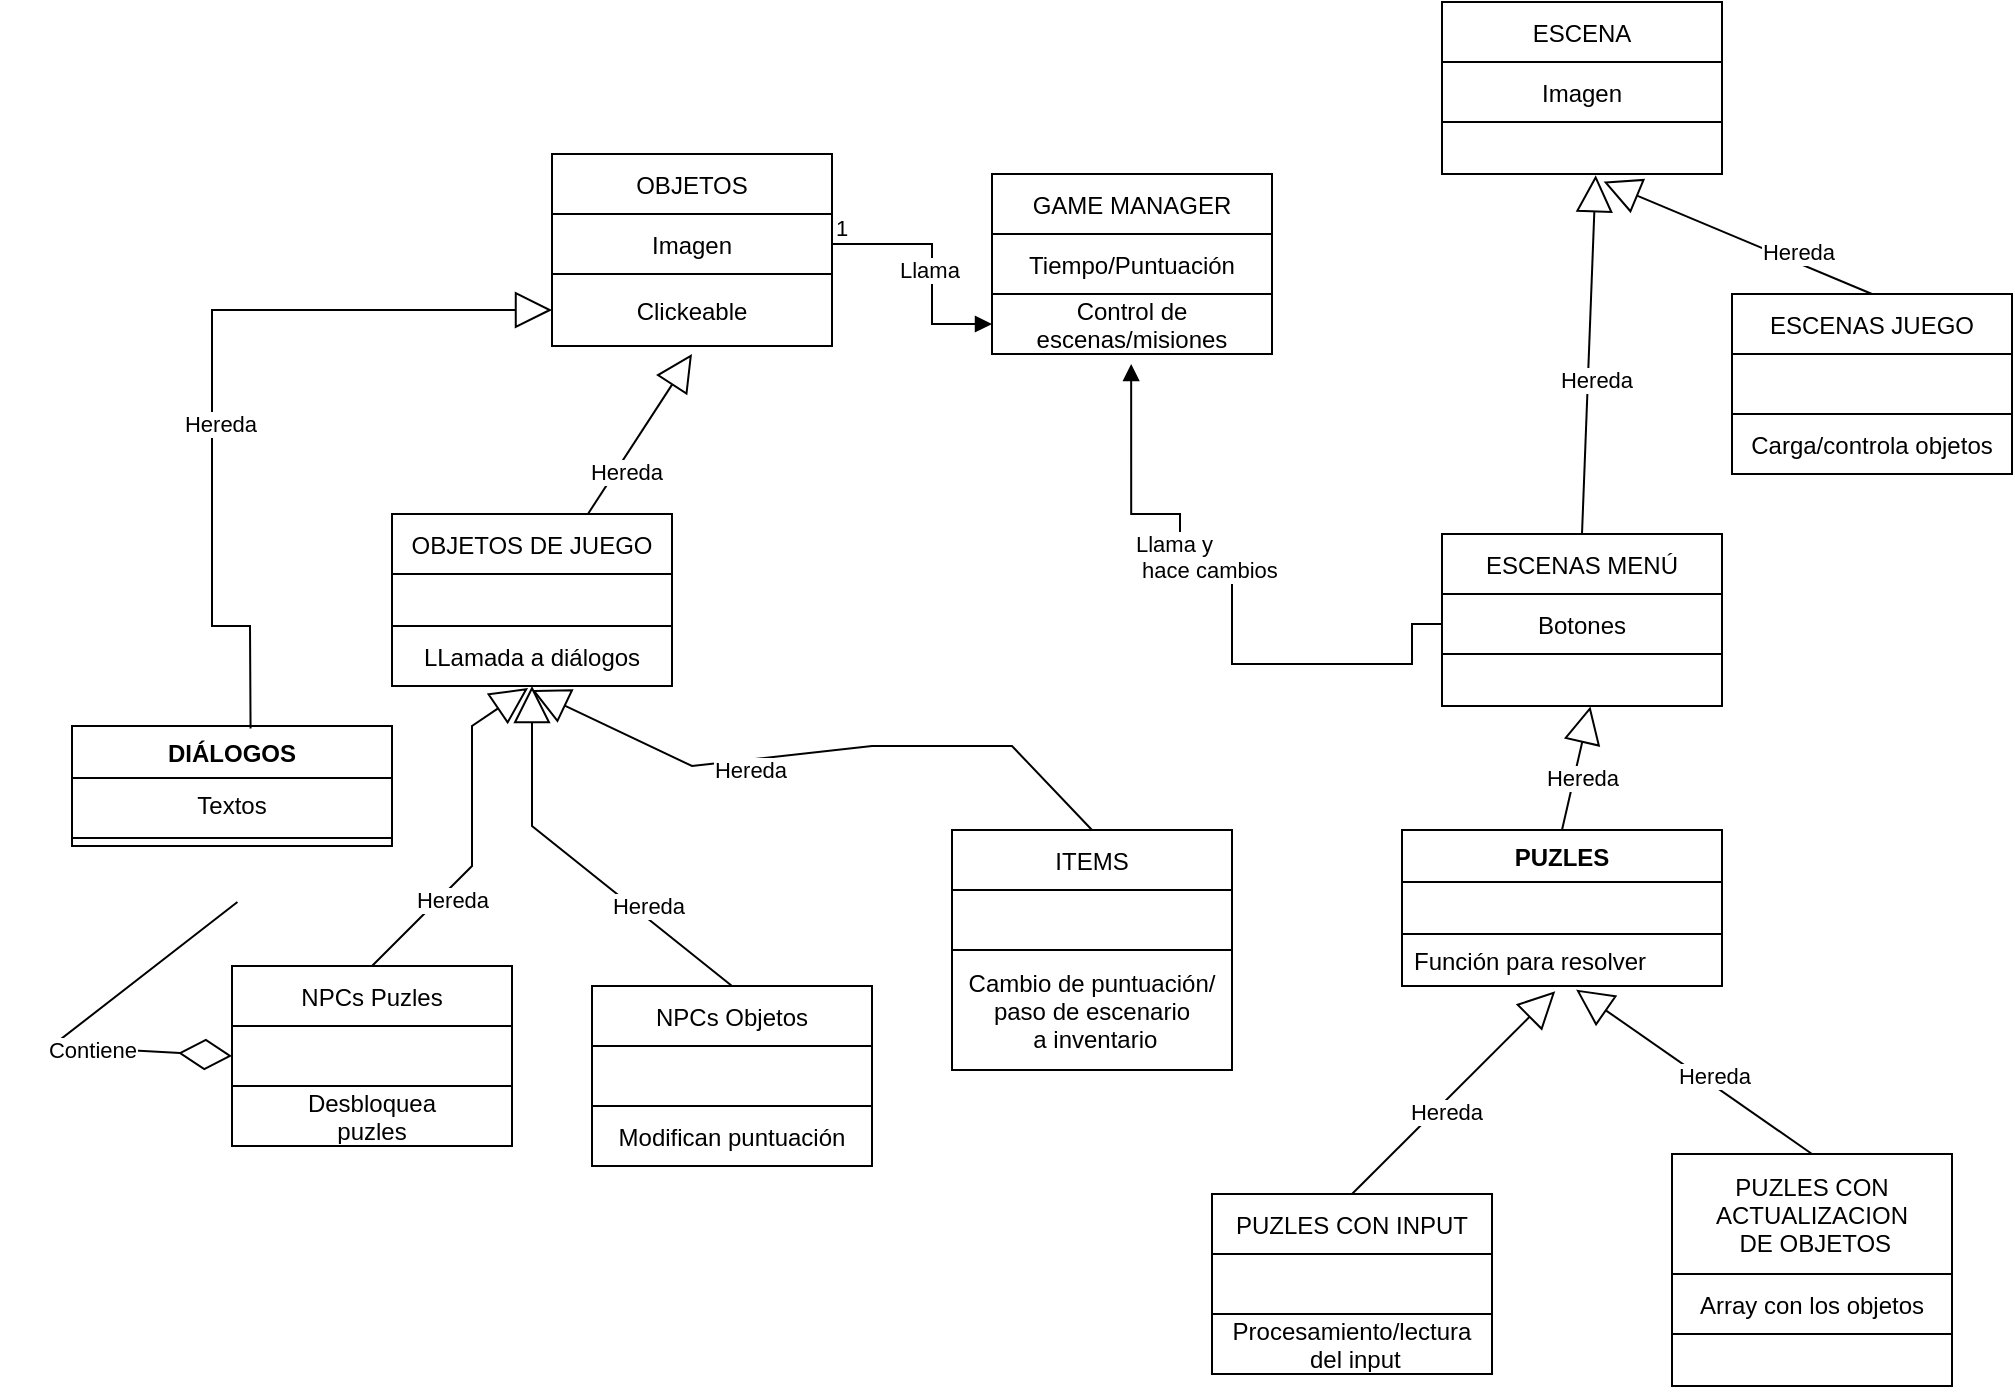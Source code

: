 <mxfile version="15.7.3" type="device"><diagram id="DGmw9K7GIaKPzrlbkwIC" name="Page-1"><mxGraphModel dx="1422" dy="794" grid="1" gridSize="10" guides="1" tooltips="1" connect="1" arrows="1" fold="1" page="1" pageScale="1" pageWidth="1600" pageHeight="900" math="0" shadow="0"><root><mxCell id="0"/><mxCell id="1" parent="0"/><mxCell id="qrfRz9lv0cAQo2jDePgL-1" value="OBJETOS" style="swimlane;fontStyle=0;childLayout=stackLayout;horizontal=1;startSize=30;horizontalStack=0;resizeParent=1;resizeParentMax=0;resizeLast=0;collapsible=1;marginBottom=0;" parent="1" vertex="1"><mxGeometry x="540" y="734" width="140" height="96" as="geometry"/></mxCell><mxCell id="qrfRz9lv0cAQo2jDePgL-3" value="Imagen" style="text;strokeColor=none;fillColor=none;align=center;verticalAlign=middle;spacingLeft=4;spacingRight=4;overflow=hidden;points=[[0,0.5],[1,0.5]];portConstraint=eastwest;rotatable=0;" parent="qrfRz9lv0cAQo2jDePgL-1" vertex="1"><mxGeometry y="30" width="140" height="30" as="geometry"/></mxCell><mxCell id="QToZWzW9HsHZbET4avzT-18" value="Clickeable" style="text;strokeColor=default;fillColor=none;align=center;verticalAlign=middle;spacingLeft=4;spacingRight=4;overflow=hidden;rotatable=0;points=[[0,0.5],[1,0.5]];portConstraint=eastwest;" parent="qrfRz9lv0cAQo2jDePgL-1" vertex="1"><mxGeometry y="60" width="140" height="36" as="geometry"/></mxCell><mxCell id="qrfRz9lv0cAQo2jDePgL-4" value="NPCs Puzles" style="swimlane;fontStyle=0;childLayout=stackLayout;horizontal=1;startSize=30;horizontalStack=0;resizeParent=1;resizeParentMax=0;resizeLast=0;collapsible=1;marginBottom=0;" parent="1" vertex="1"><mxGeometry x="380" y="1140" width="140" height="90" as="geometry"><mxRectangle y="1120" width="60" height="30" as="alternateBounds"/></mxGeometry></mxCell><mxCell id="qrfRz9lv0cAQo2jDePgL-6" value="  " style="text;strokeColor=default;fillColor=none;align=center;verticalAlign=middle;spacingLeft=4;spacingRight=4;overflow=hidden;points=[[0,0.5],[1,0.5]];portConstraint=eastwest;rotatable=0;" parent="qrfRz9lv0cAQo2jDePgL-4" vertex="1"><mxGeometry y="30" width="140" height="30" as="geometry"/></mxCell><mxCell id="qrfRz9lv0cAQo2jDePgL-7" value="Desbloquea &#10;puzles" style="text;strokeColor=none;fillColor=none;align=center;verticalAlign=middle;spacingLeft=4;spacingRight=4;overflow=hidden;points=[[0,0.5],[1,0.5]];portConstraint=eastwest;rotatable=0;" parent="qrfRz9lv0cAQo2jDePgL-4" vertex="1"><mxGeometry y="60" width="140" height="30" as="geometry"/></mxCell><mxCell id="qrfRz9lv0cAQo2jDePgL-8" value="ITEMS" style="swimlane;fontStyle=0;childLayout=stackLayout;horizontal=1;startSize=30;horizontalStack=0;resizeParent=1;resizeParentMax=0;resizeLast=0;collapsible=1;marginBottom=0;" parent="1" vertex="1"><mxGeometry x="740" y="1072" width="140" height="120" as="geometry"/></mxCell><mxCell id="qrfRz9lv0cAQo2jDePgL-9" value="  " style="text;strokeColor=default;fillColor=none;align=center;verticalAlign=middle;spacingLeft=4;spacingRight=4;overflow=hidden;points=[[0,0.5],[1,0.5]];portConstraint=eastwest;rotatable=0;" parent="qrfRz9lv0cAQo2jDePgL-8" vertex="1"><mxGeometry y="30" width="140" height="30" as="geometry"/></mxCell><mxCell id="qrfRz9lv0cAQo2jDePgL-10" value="Cambio de puntuación/&#10;paso de escenario&#10; a inventario" style="text;strokeColor=none;fillColor=none;align=center;verticalAlign=middle;spacingLeft=4;spacingRight=4;overflow=hidden;points=[[0,0.5],[1,0.5]];portConstraint=eastwest;rotatable=0;" parent="qrfRz9lv0cAQo2jDePgL-8" vertex="1"><mxGeometry y="60" width="140" height="60" as="geometry"/></mxCell><mxCell id="qrfRz9lv0cAQo2jDePgL-12" value="GAME MANAGER" style="swimlane;fontStyle=0;childLayout=stackLayout;horizontal=1;startSize=30;horizontalStack=0;resizeParent=1;resizeParentMax=0;resizeLast=0;collapsible=1;marginBottom=0;" parent="1" vertex="1"><mxGeometry x="760" y="744" width="140" height="90" as="geometry"><mxRectangle x="540" y="20" width="130" height="30" as="alternateBounds"/></mxGeometry></mxCell><mxCell id="qrfRz9lv0cAQo2jDePgL-15" value="Tiempo/Puntuación" style="text;strokeColor=none;fillColor=none;align=center;verticalAlign=middle;spacingLeft=4;spacingRight=4;overflow=hidden;points=[[0,0.5],[1,0.5]];portConstraint=eastwest;rotatable=0;" parent="qrfRz9lv0cAQo2jDePgL-12" vertex="1"><mxGeometry y="30" width="140" height="30" as="geometry"/></mxCell><mxCell id="qrfRz9lv0cAQo2jDePgL-13" value="Control de&#10;escenas/misiones" style="text;strokeColor=default;fillColor=none;align=center;verticalAlign=middle;spacingLeft=4;spacingRight=4;overflow=hidden;points=[[0,0.5],[1,0.5]];portConstraint=eastwest;rotatable=0;" parent="qrfRz9lv0cAQo2jDePgL-12" vertex="1"><mxGeometry y="60" width="140" height="30" as="geometry"/></mxCell><mxCell id="qrfRz9lv0cAQo2jDePgL-16" value="ESCENA" style="swimlane;fontStyle=0;childLayout=stackLayout;horizontal=1;startSize=30;horizontalStack=0;resizeParent=1;resizeParentMax=0;resizeLast=0;collapsible=1;marginBottom=0;" parent="1" vertex="1"><mxGeometry x="985" y="658" width="140" height="86" as="geometry"/></mxCell><mxCell id="qrfRz9lv0cAQo2jDePgL-17" value="Imagen" style="text;strokeColor=none;fillColor=none;align=center;verticalAlign=middle;spacingLeft=4;spacingRight=4;overflow=hidden;points=[[0,0.5],[1,0.5]];portConstraint=eastwest;rotatable=0;" parent="qrfRz9lv0cAQo2jDePgL-16" vertex="1"><mxGeometry y="30" width="140" height="30" as="geometry"/></mxCell><mxCell id="QToZWzW9HsHZbET4avzT-53" value="  " style="text;strokeColor=default;fillColor=none;align=left;verticalAlign=top;spacingLeft=4;spacingRight=4;overflow=hidden;rotatable=0;points=[[0,0.5],[1,0.5]];portConstraint=eastwest;" parent="qrfRz9lv0cAQo2jDePgL-16" vertex="1"><mxGeometry y="60" width="140" height="26" as="geometry"/></mxCell><mxCell id="qrfRz9lv0cAQo2jDePgL-19" value="ESCENAS MENÚ" style="swimlane;fontStyle=0;childLayout=stackLayout;horizontal=1;startSize=30;horizontalStack=0;resizeParent=1;resizeParentMax=0;resizeLast=0;collapsible=1;marginBottom=0;" parent="1" vertex="1"><mxGeometry x="985" y="924" width="140" height="86" as="geometry"/></mxCell><mxCell id="qrfRz9lv0cAQo2jDePgL-20" value="Botones" style="text;strokeColor=none;fillColor=none;align=center;verticalAlign=middle;spacingLeft=4;spacingRight=4;overflow=hidden;points=[[0,0.5],[1,0.5]];portConstraint=eastwest;rotatable=0;" parent="qrfRz9lv0cAQo2jDePgL-19" vertex="1"><mxGeometry y="30" width="140" height="30" as="geometry"/></mxCell><mxCell id="QToZWzW9HsHZbET4avzT-57" value="  " style="text;strokeColor=default;fillColor=none;align=left;verticalAlign=top;spacingLeft=4;spacingRight=4;overflow=hidden;rotatable=0;points=[[0,0.5],[1,0.5]];portConstraint=eastwest;" parent="qrfRz9lv0cAQo2jDePgL-19" vertex="1"><mxGeometry y="60" width="140" height="26" as="geometry"/></mxCell><mxCell id="qrfRz9lv0cAQo2jDePgL-22" value="ESCENAS JUEGO" style="swimlane;fontStyle=0;childLayout=stackLayout;horizontal=1;startSize=30;horizontalStack=0;resizeParent=1;resizeParentMax=0;resizeLast=0;collapsible=1;marginBottom=0;" parent="1" vertex="1"><mxGeometry x="1130" y="804" width="140" height="90" as="geometry"/></mxCell><mxCell id="qrfRz9lv0cAQo2jDePgL-23" value="  " style="text;strokeColor=default;fillColor=none;align=center;verticalAlign=middle;spacingLeft=4;spacingRight=4;overflow=hidden;points=[[0,0.5],[1,0.5]];portConstraint=eastwest;rotatable=0;" parent="qrfRz9lv0cAQo2jDePgL-22" vertex="1"><mxGeometry y="30" width="140" height="30" as="geometry"/></mxCell><mxCell id="qrfRz9lv0cAQo2jDePgL-24" value="Carga/controla objetos" style="text;strokeColor=none;fillColor=none;align=center;verticalAlign=middle;spacingLeft=4;spacingRight=4;overflow=hidden;points=[[0,0.5],[1,0.5]];portConstraint=eastwest;rotatable=0;" parent="qrfRz9lv0cAQo2jDePgL-22" vertex="1"><mxGeometry y="60" width="140" height="30" as="geometry"/></mxCell><mxCell id="qrfRz9lv0cAQo2jDePgL-25" value="PUZLES CON INPUT" style="swimlane;fontStyle=0;childLayout=stackLayout;horizontal=1;startSize=30;horizontalStack=0;resizeParent=1;resizeParentMax=0;resizeLast=0;collapsible=1;marginBottom=0;" parent="1" vertex="1"><mxGeometry x="870" y="1254" width="140" height="90" as="geometry"/></mxCell><mxCell id="qrfRz9lv0cAQo2jDePgL-26" value="  " style="text;strokeColor=default;fillColor=none;align=left;verticalAlign=middle;spacingLeft=4;spacingRight=4;overflow=hidden;points=[[0,0.5],[1,0.5]];portConstraint=eastwest;rotatable=0;" parent="qrfRz9lv0cAQo2jDePgL-25" vertex="1"><mxGeometry y="30" width="140" height="30" as="geometry"/></mxCell><mxCell id="qrfRz9lv0cAQo2jDePgL-27" value="Procesamiento/lectura&#10; del input" style="text;strokeColor=none;fillColor=none;align=center;verticalAlign=middle;spacingLeft=4;spacingRight=4;overflow=hidden;points=[[0,0.5],[1,0.5]];portConstraint=eastwest;rotatable=0;" parent="qrfRz9lv0cAQo2jDePgL-25" vertex="1"><mxGeometry y="60" width="140" height="30" as="geometry"/></mxCell><mxCell id="qrfRz9lv0cAQo2jDePgL-33" value="PUZLES CON &#10;ACTUALIZACION&#10; DE OBJETOS" style="swimlane;fontStyle=0;childLayout=stackLayout;horizontal=1;startSize=60;horizontalStack=0;resizeParent=1;resizeParentMax=0;resizeLast=0;collapsible=1;marginBottom=0;" parent="1" vertex="1"><mxGeometry x="1100" y="1234" width="140" height="116" as="geometry"/></mxCell><mxCell id="qrfRz9lv0cAQo2jDePgL-34" value="Array con los objetos" style="text;strokeColor=default;fillColor=none;align=center;verticalAlign=middle;spacingLeft=4;spacingRight=4;overflow=hidden;points=[[0,0.5],[1,0.5]];portConstraint=eastwest;rotatable=0;" parent="qrfRz9lv0cAQo2jDePgL-33" vertex="1"><mxGeometry y="60" width="140" height="30" as="geometry"/></mxCell><mxCell id="QToZWzW9HsHZbET4avzT-44" value="  " style="text;strokeColor=none;fillColor=none;align=left;verticalAlign=top;spacingLeft=4;spacingRight=4;overflow=hidden;rotatable=0;points=[[0,0.5],[1,0.5]];portConstraint=eastwest;" parent="qrfRz9lv0cAQo2jDePgL-33" vertex="1"><mxGeometry y="90" width="140" height="26" as="geometry"/></mxCell><mxCell id="QToZWzW9HsHZbET4avzT-2" value="OBJETOS DE JUEGO" style="swimlane;fontStyle=0;childLayout=stackLayout;horizontal=1;startSize=30;horizontalStack=0;resizeParent=1;resizeParentMax=0;resizeLast=0;collapsible=1;marginBottom=0;" parent="1" vertex="1"><mxGeometry x="460" y="914" width="140" height="86" as="geometry"><mxRectangle x="90" y="910" width="150" height="30" as="alternateBounds"/></mxGeometry></mxCell><mxCell id="QToZWzW9HsHZbET4avzT-46" value="  " style="text;strokeColor=none;fillColor=none;align=left;verticalAlign=top;spacingLeft=4;spacingRight=4;overflow=hidden;rotatable=0;points=[[0,0.5],[1,0.5]];portConstraint=eastwest;" parent="QToZWzW9HsHZbET4avzT-2" vertex="1"><mxGeometry y="30" width="140" height="26" as="geometry"/></mxCell><mxCell id="QToZWzW9HsHZbET4avzT-3" value="LLamada a diálogos" style="text;strokeColor=default;fillColor=none;align=center;verticalAlign=middle;spacingLeft=4;spacingRight=4;overflow=hidden;points=[[0,0.5],[1,0.5]];portConstraint=eastwest;rotatable=0;" parent="QToZWzW9HsHZbET4avzT-2" vertex="1"><mxGeometry y="56" width="140" height="30" as="geometry"/></mxCell><mxCell id="QToZWzW9HsHZbET4avzT-15" value="Llama" style="endArrow=block;endFill=1;html=1;edgeStyle=orthogonalEdgeStyle;align=left;verticalAlign=top;rounded=0;exitX=1;exitY=0.5;exitDx=0;exitDy=0;entryX=0;entryY=0.5;entryDx=0;entryDy=0;" parent="1" source="qrfRz9lv0cAQo2jDePgL-3" edge="1"><mxGeometry x="-0.471" relative="1" as="geometry"><mxPoint x="760" y="1044" as="sourcePoint"/><mxPoint x="760" y="819" as="targetPoint"/><Array as="points"><mxPoint x="730" y="779"/><mxPoint x="730" y="819"/></Array><mxPoint as="offset"/></mxGeometry></mxCell><mxCell id="QToZWzW9HsHZbET4avzT-16" value="1" style="edgeLabel;resizable=0;html=1;align=left;verticalAlign=bottom;" parent="QToZWzW9HsHZbET4avzT-15" connectable="0" vertex="1"><mxGeometry x="-1" relative="1" as="geometry"/></mxCell><mxCell id="QToZWzW9HsHZbET4avzT-25" value="Hereda" style="endArrow=block;endSize=16;endFill=0;html=1;rounded=0;exitX=0.5;exitY=0;exitDx=0;exitDy=0;entryX=0.486;entryY=1.033;entryDx=0;entryDy=0;entryPerimeter=0;" parent="1" source="qrfRz9lv0cAQo2jDePgL-4" target="QToZWzW9HsHZbET4avzT-3" edge="1"><mxGeometry x="-0.418" y="-5" width="160" relative="1" as="geometry"><mxPoint x="760" y="1044" as="sourcePoint"/><mxPoint x="608" y="975" as="targetPoint"/><mxPoint as="offset"/><Array as="points"><mxPoint x="500" y="1090"/><mxPoint x="500" y="1020"/></Array></mxGeometry></mxCell><mxCell id="QToZWzW9HsHZbET4avzT-26" value="Hereda" style="endArrow=block;endSize=16;endFill=0;html=1;rounded=0;exitX=0.5;exitY=0;exitDx=0;exitDy=0;entryX=0.5;entryY=1.067;entryDx=0;entryDy=0;entryPerimeter=0;" parent="1" source="qrfRz9lv0cAQo2jDePgL-8" target="QToZWzW9HsHZbET4avzT-3" edge="1"><mxGeometry x="0.238" y="5" width="160" relative="1" as="geometry"><mxPoint x="530" y="1134" as="sourcePoint"/><mxPoint x="610" y="974" as="targetPoint"/><mxPoint as="offset"/><Array as="points"><mxPoint x="770" y="1030"/><mxPoint x="700" y="1030"/><mxPoint x="610" y="1040"/></Array></mxGeometry></mxCell><mxCell id="QToZWzW9HsHZbET4avzT-27" value="DIÁLOGOS" style="swimlane;fontStyle=1;align=center;verticalAlign=top;childLayout=stackLayout;horizontal=1;startSize=26;horizontalStack=0;resizeParent=1;resizeParentMax=0;resizeLast=0;collapsible=1;marginBottom=0;strokeColor=default;fillColor=none;" parent="1" vertex="1"><mxGeometry x="300" y="1020" width="160" height="60" as="geometry"/></mxCell><mxCell id="QToZWzW9HsHZbET4avzT-28" value="Textos" style="text;strokeColor=none;fillColor=none;align=center;verticalAlign=middle;spacingLeft=4;spacingRight=4;overflow=hidden;rotatable=0;points=[[0,0.5],[1,0.5]];portConstraint=eastwest;" parent="QToZWzW9HsHZbET4avzT-27" vertex="1"><mxGeometry y="26" width="160" height="26" as="geometry"/></mxCell><mxCell id="QToZWzW9HsHZbET4avzT-29" value="" style="line;strokeWidth=1;fillColor=none;align=left;verticalAlign=middle;spacingTop=-1;spacingLeft=3;spacingRight=3;rotatable=0;labelPosition=right;points=[];portConstraint=eastwest;" parent="QToZWzW9HsHZbET4avzT-27" vertex="1"><mxGeometry y="52" width="160" height="8" as="geometry"/></mxCell><mxCell id="QToZWzW9HsHZbET4avzT-32" value="Hereda" style="endArrow=block;endSize=16;endFill=0;html=1;rounded=0;exitX=0.5;exitY=0;exitDx=0;exitDy=0;entryX=0.549;entryY=1.023;entryDx=0;entryDy=0;entryPerimeter=0;" parent="1" source="qrfRz9lv0cAQo2jDePgL-19" target="QToZWzW9HsHZbET4avzT-53" edge="1"><mxGeometry x="-0.139" y="-4" width="160" relative="1" as="geometry"><mxPoint x="530" y="1134" as="sourcePoint"/><mxPoint x="1130" y="584" as="targetPoint"/><mxPoint as="offset"/></mxGeometry></mxCell><mxCell id="QToZWzW9HsHZbET4avzT-33" value="Hereda" style="endArrow=block;endSize=16;endFill=0;html=1;rounded=0;exitX=0.5;exitY=0;exitDx=0;exitDy=0;entryX=0.577;entryY=1.146;entryDx=0;entryDy=0;entryPerimeter=0;" parent="1" source="qrfRz9lv0cAQo2jDePgL-22" target="QToZWzW9HsHZbET4avzT-53" edge="1"><mxGeometry x="-0.418" y="-5" width="160" relative="1" as="geometry"><mxPoint x="740" y="1134" as="sourcePoint"/><mxPoint x="620" y="976.01" as="targetPoint"/><mxPoint as="offset"/></mxGeometry></mxCell><mxCell id="QToZWzW9HsHZbET4avzT-34" value="Llama y&lt;br&gt;&amp;nbsp;hace cambios" style="endArrow=block;endFill=1;html=1;edgeStyle=orthogonalEdgeStyle;align=left;verticalAlign=top;rounded=0;exitX=0;exitY=0.5;exitDx=0;exitDy=0;entryX=0.497;entryY=1.167;entryDx=0;entryDy=0;entryPerimeter=0;" parent="1" source="qrfRz9lv0cAQo2jDePgL-20" target="qrfRz9lv0cAQo2jDePgL-13" edge="1"><mxGeometry x="0.648" y="-20" relative="1" as="geometry"><mxPoint x="690" y="789" as="sourcePoint"/><mxPoint x="830" y="860.988" as="targetPoint"/><mxPoint x="-20" y="20" as="offset"/><Array as="points"><mxPoint x="970" y="969"/><mxPoint x="970" y="989"/><mxPoint x="880" y="989"/><mxPoint x="880" y="934"/><mxPoint x="854" y="934"/><mxPoint x="854" y="914"/><mxPoint x="830" y="914"/></Array></mxGeometry></mxCell><mxCell id="QToZWzW9HsHZbET4avzT-37" value="PUZLES" style="swimlane;fontStyle=1;align=center;verticalAlign=top;childLayout=stackLayout;horizontal=1;startSize=26;horizontalStack=0;resizeParent=1;resizeParentMax=0;resizeLast=0;collapsible=1;marginBottom=0;strokeColor=default;fillColor=none;" parent="1" vertex="1"><mxGeometry x="965" y="1072" width="160" height="78" as="geometry"/></mxCell><mxCell id="QToZWzW9HsHZbET4avzT-58" value=" " style="text;strokeColor=default;fillColor=none;align=left;verticalAlign=top;spacingLeft=4;spacingRight=4;overflow=hidden;rotatable=0;points=[[0,0.5],[1,0.5]];portConstraint=eastwest;" parent="QToZWzW9HsHZbET4avzT-37" vertex="1"><mxGeometry y="26" width="160" height="26" as="geometry"/></mxCell><mxCell id="QToZWzW9HsHZbET4avzT-38" value="Función para resolver" style="text;strokeColor=none;fillColor=none;align=left;verticalAlign=top;spacingLeft=4;spacingRight=4;overflow=hidden;rotatable=0;points=[[0,0.5],[1,0.5]];portConstraint=eastwest;" parent="QToZWzW9HsHZbET4avzT-37" vertex="1"><mxGeometry y="52" width="160" height="26" as="geometry"/></mxCell><mxCell id="QToZWzW9HsHZbET4avzT-41" value="Hereda" style="endArrow=block;endSize=16;endFill=0;html=1;rounded=0;exitX=0.5;exitY=0;exitDx=0;exitDy=0;entryX=0.53;entryY=1.008;entryDx=0;entryDy=0;entryPerimeter=0;" parent="1" source="QToZWzW9HsHZbET4avzT-37" target="QToZWzW9HsHZbET4avzT-57" edge="1"><mxGeometry x="-0.139" y="-4" width="160" relative="1" as="geometry"><mxPoint x="1010" y="954" as="sourcePoint"/><mxPoint x="1050" y="1014" as="targetPoint"/><mxPoint as="offset"/></mxGeometry></mxCell><mxCell id="QToZWzW9HsHZbET4avzT-45" value="Hereda" style="endArrow=block;endSize=16;endFill=0;html=1;rounded=0;exitX=0.558;exitY=0.021;exitDx=0;exitDy=0;entryX=0;entryY=0.5;entryDx=0;entryDy=0;exitPerimeter=0;" parent="1" source="QToZWzW9HsHZbET4avzT-27" target="QToZWzW9HsHZbET4avzT-18" edge="1"><mxGeometry x="-0.139" y="-4" width="160" relative="1" as="geometry"><mxPoint x="1010" y="954" as="sourcePoint"/><mxPoint x="1096.02" y="833.01" as="targetPoint"/><mxPoint as="offset"/><Array as="points"><mxPoint x="389" y="970"/><mxPoint x="370" y="970"/><mxPoint x="370" y="812"/><mxPoint x="470" y="812"/></Array></mxGeometry></mxCell><mxCell id="QToZWzW9HsHZbET4avzT-52" value="Hereda" style="endArrow=block;endSize=16;endFill=0;html=1;rounded=0;" parent="1" source="QToZWzW9HsHZbET4avzT-2" edge="1"><mxGeometry x="-0.418" y="-5" width="160" relative="1" as="geometry"><mxPoint x="680" y="1173" as="sourcePoint"/><mxPoint x="610" y="834" as="targetPoint"/><mxPoint as="offset"/></mxGeometry></mxCell><mxCell id="QToZWzW9HsHZbET4avzT-59" value="Hereda" style="endArrow=block;endSize=16;endFill=0;html=1;rounded=0;exitX=0.5;exitY=0;exitDx=0;exitDy=0;entryX=0.479;entryY=1.1;entryDx=0;entryDy=0;entryPerimeter=0;" parent="1" source="qrfRz9lv0cAQo2jDePgL-25" target="QToZWzW9HsHZbET4avzT-38" edge="1"><mxGeometry x="-0.139" y="-4" width="160" relative="1" as="geometry"><mxPoint x="1055" y="1082" as="sourcePoint"/><mxPoint x="1050" y="1184" as="targetPoint"/><mxPoint as="offset"/></mxGeometry></mxCell><mxCell id="QToZWzW9HsHZbET4avzT-60" value="Hereda" style="endArrow=block;endSize=16;endFill=0;html=1;rounded=0;entryX=0.544;entryY=1.069;entryDx=0;entryDy=0;entryPerimeter=0;exitX=0.5;exitY=0;exitDx=0;exitDy=0;" parent="1" source="qrfRz9lv0cAQo2jDePgL-33" target="QToZWzW9HsHZbET4avzT-38" edge="1"><mxGeometry x="-0.139" y="-4" width="160" relative="1" as="geometry"><mxPoint x="950" y="1264" as="sourcePoint"/><mxPoint x="1051.64" y="1162.6" as="targetPoint"/><mxPoint as="offset"/></mxGeometry></mxCell><mxCell id="gY_pJ6OisgMeV_vmFaXO-3" value="" style="endArrow=diamondThin;endFill=0;endSize=24;html=1;rounded=0;exitX=0.517;exitY=1.077;exitDx=0;exitDy=0;exitPerimeter=0;entryX=0;entryY=0.5;entryDx=0;entryDy=0;" parent="1" target="qrfRz9lv0cAQo2jDePgL-6" edge="1"><mxGeometry width="160" relative="1" as="geometry"><mxPoint x="382.72" y="1108.002" as="sourcePoint"/><mxPoint x="370" y="1240" as="targetPoint"/><Array as="points"><mxPoint x="290" y="1180"/></Array></mxGeometry></mxCell><mxCell id="gY_pJ6OisgMeV_vmFaXO-4" value="Contiene" style="edgeLabel;html=1;align=center;verticalAlign=middle;resizable=0;points=[];" parent="gY_pJ6OisgMeV_vmFaXO-3" vertex="1" connectable="0"><mxGeometry x="0.319" y="-1" relative="1" as="geometry"><mxPoint as="offset"/></mxGeometry></mxCell><mxCell id="gY_pJ6OisgMeV_vmFaXO-5" value="NPCs Objetos" style="swimlane;fontStyle=0;childLayout=stackLayout;horizontal=1;startSize=30;horizontalStack=0;resizeParent=1;resizeParentMax=0;resizeLast=0;collapsible=1;marginBottom=0;" parent="1" vertex="1"><mxGeometry x="560" y="1150" width="140" height="90" as="geometry"><mxRectangle y="1120" width="60" height="30" as="alternateBounds"/></mxGeometry></mxCell><mxCell id="gY_pJ6OisgMeV_vmFaXO-6" value="  " style="text;strokeColor=default;fillColor=none;align=center;verticalAlign=middle;spacingLeft=4;spacingRight=4;overflow=hidden;points=[[0,0.5],[1,0.5]];portConstraint=eastwest;rotatable=0;" parent="gY_pJ6OisgMeV_vmFaXO-5" vertex="1"><mxGeometry y="30" width="140" height="30" as="geometry"/></mxCell><mxCell id="gY_pJ6OisgMeV_vmFaXO-7" value="Modifican puntuación" style="text;strokeColor=none;fillColor=none;align=center;verticalAlign=middle;spacingLeft=4;spacingRight=4;overflow=hidden;points=[[0,0.5],[1,0.5]];portConstraint=eastwest;rotatable=0;" parent="gY_pJ6OisgMeV_vmFaXO-5" vertex="1"><mxGeometry y="60" width="140" height="30" as="geometry"/></mxCell><mxCell id="gY_pJ6OisgMeV_vmFaXO-8" value="Hereda" style="endArrow=block;endSize=16;endFill=0;html=1;rounded=0;exitX=0.5;exitY=0;exitDx=0;exitDy=0;" parent="1" source="gY_pJ6OisgMeV_vmFaXO-5" edge="1"><mxGeometry x="-0.418" y="-5" width="160" relative="1" as="geometry"><mxPoint x="460" y="1150.0" as="sourcePoint"/><mxPoint x="530" y="1000" as="targetPoint"/><mxPoint as="offset"/><Array as="points"><mxPoint x="530" y="1070"/></Array></mxGeometry></mxCell></root></mxGraphModel></diagram></mxfile>